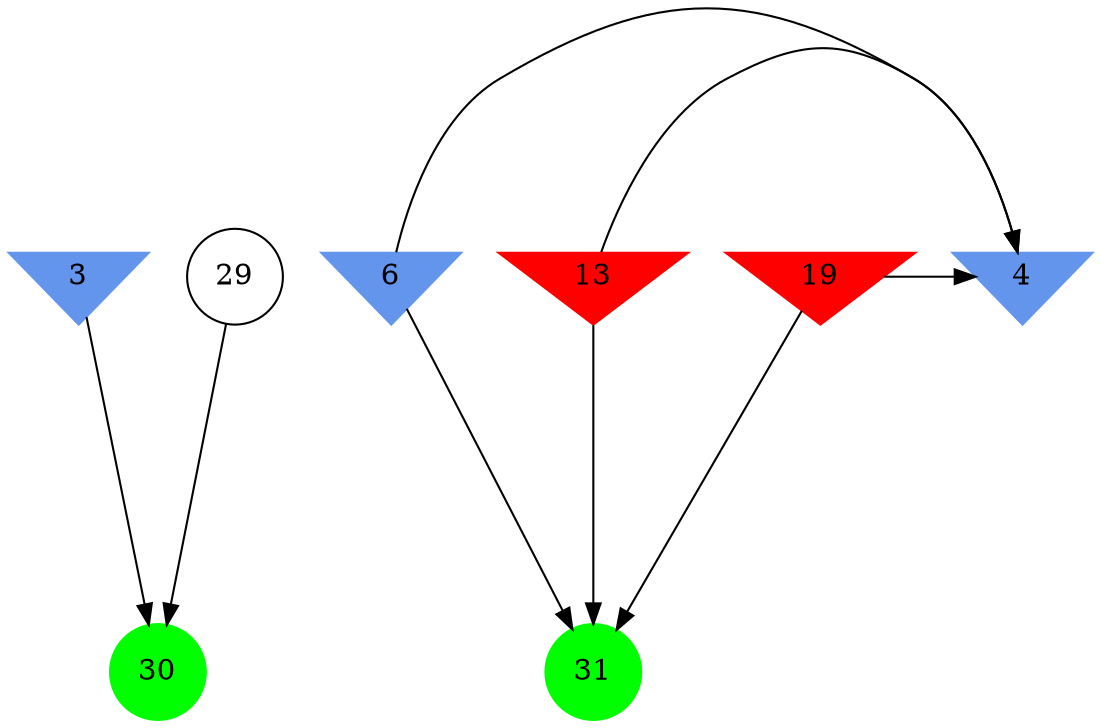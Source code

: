 digraph brain {
	ranksep=2.0;
	3 [shape=invtriangle,style=filled,color=cornflowerblue];
	4 [shape=invtriangle,style=filled,color=cornflowerblue];
	6 [shape=invtriangle,style=filled,color=cornflowerblue];
	13 [shape=invtriangle,style=filled,color=red];
	19 [shape=invtriangle,style=filled,color=red];
	29 [shape=circle,color=black];
	30 [shape=circle,style=filled,color=green];
	31 [shape=circle,style=filled,color=green];
	19	->	4;
	19	->	31;
	6	->	4;
	6	->	31;
	13	->	4;
	13	->	31;
	29	->	30;
	3	->	30;
	{ rank=same; 3; 4; 6; 13; 19; }
	{ rank=same; 29; }
	{ rank=same; 30; 31; }
}
